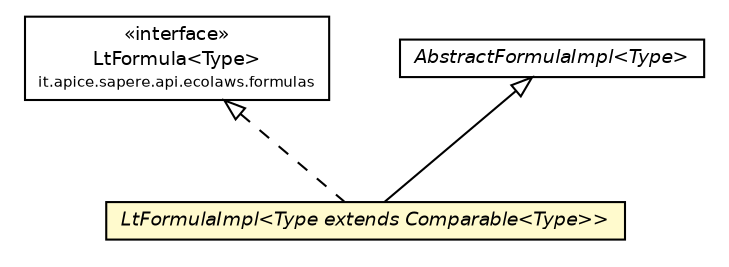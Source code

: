 #!/usr/local/bin/dot
#
# Class diagram 
# Generated by UmlGraph version 4.4 (http://www.spinellis.gr/sw/umlgraph)
#

digraph G {
	edge [fontname="Helvetica",fontsize=10,labelfontname="Helvetica",labelfontsize=10];
	node [fontname="Helvetica",fontsize=10,shape=plaintext];
	// it.apice.sapere.api.ecolaws.formulas.LtFormula<Type>
	c39992 [label=<<table border="0" cellborder="1" cellspacing="0" cellpadding="2" port="p" href="../LtFormula.html">
		<tr><td><table border="0" cellspacing="0" cellpadding="1">
			<tr><td> &laquo;interface&raquo; </td></tr>
			<tr><td> LtFormula&lt;Type&gt; </td></tr>
			<tr><td><font point-size="7.0"> it.apice.sapere.api.ecolaws.formulas </font></td></tr>
		</table></td></tr>
		</table>>, fontname="Helvetica", fontcolor="black", fontsize=9.0];
	// it.apice.sapere.api.ecolaws.formulas.impl.LtFormulaImpl<Type extends java.lang.Comparable<Type>>
	c40076 [label=<<table border="0" cellborder="1" cellspacing="0" cellpadding="2" port="p" bgcolor="lemonChiffon" href="./LtFormulaImpl.html">
		<tr><td><table border="0" cellspacing="0" cellpadding="1">
			<tr><td><font face="Helvetica-Oblique"> LtFormulaImpl&lt;Type extends Comparable&lt;Type&gt;&gt; </font></td></tr>
		</table></td></tr>
		</table>>, fontname="Helvetica", fontcolor="black", fontsize=9.0];
	//it.apice.sapere.api.ecolaws.formulas.impl.LtFormulaImpl<Type extends java.lang.Comparable<Type>> extends it.apice.sapere.api.ecolaws.formulas.impl.AbstractFormulaImpl<Type>
	c40195:p -> c40076:p [dir=back,arrowtail=empty];
	//it.apice.sapere.api.ecolaws.formulas.impl.LtFormulaImpl<Type extends java.lang.Comparable<Type>> implements it.apice.sapere.api.ecolaws.formulas.LtFormula<Type>
	c39992:p -> c40076:p [dir=back,arrowtail=empty,style=dashed];
	// it.apice.sapere.api.ecolaws.formulas.impl.AbstractFormulaImpl<Type>
	c40195 [label=<<table border="0" cellborder="1" cellspacing="0" cellpadding="2" port="p" href="http://java.sun.com/j2se/1.4.2/docs/api/it/apice/sapere/api/ecolaws/formulas/impl/AbstractFormulaImpl.html">
		<tr><td><table border="0" cellspacing="0" cellpadding="1">
			<tr><td><font face="Helvetica-Oblique"> AbstractFormulaImpl&lt;Type&gt; </font></td></tr>
		</table></td></tr>
		</table>>, fontname="Helvetica", fontcolor="black", fontsize=9.0];
}

